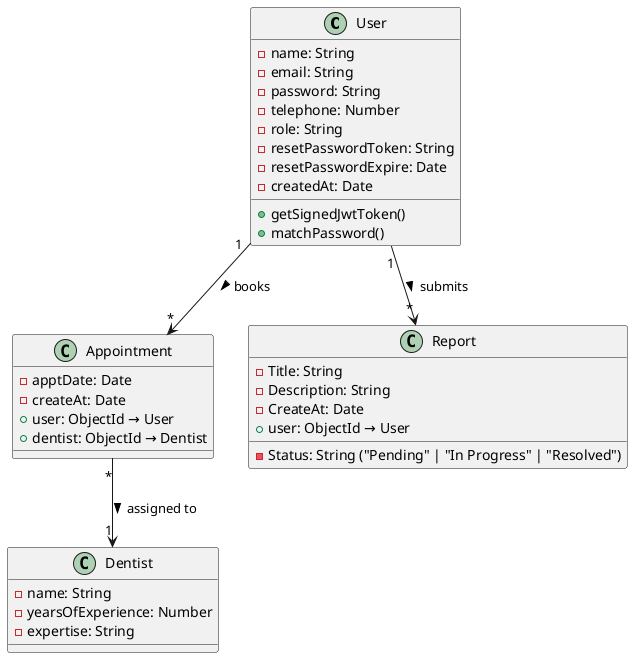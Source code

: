@startuml

class User {
    - name: String
    - email: String
    - password: String
    - telephone: Number
    - role: String
    - resetPasswordToken: String
    - resetPasswordExpire: Date
    - createdAt: Date
    + getSignedJwtToken()
    + matchPassword()
}

class Dentist {
    - name: String
    - yearsOfExperience: Number
    - expertise: String
}

class Appointment {
    - apptDate: Date
    - createAt: Date
    + user: ObjectId → User
    + dentist: ObjectId → Dentist
}

class Report {
    - Title: String
    - Description: String
    - Status: String ("Pending" | "In Progress" | "Resolved")
    - CreateAt: Date
    + user: ObjectId → User
}

User "1" --> "*" Appointment : books >
User "1" --> "*" Report : submits >
Appointment "*" --> "1" Dentist : assigned to >

@enduml
